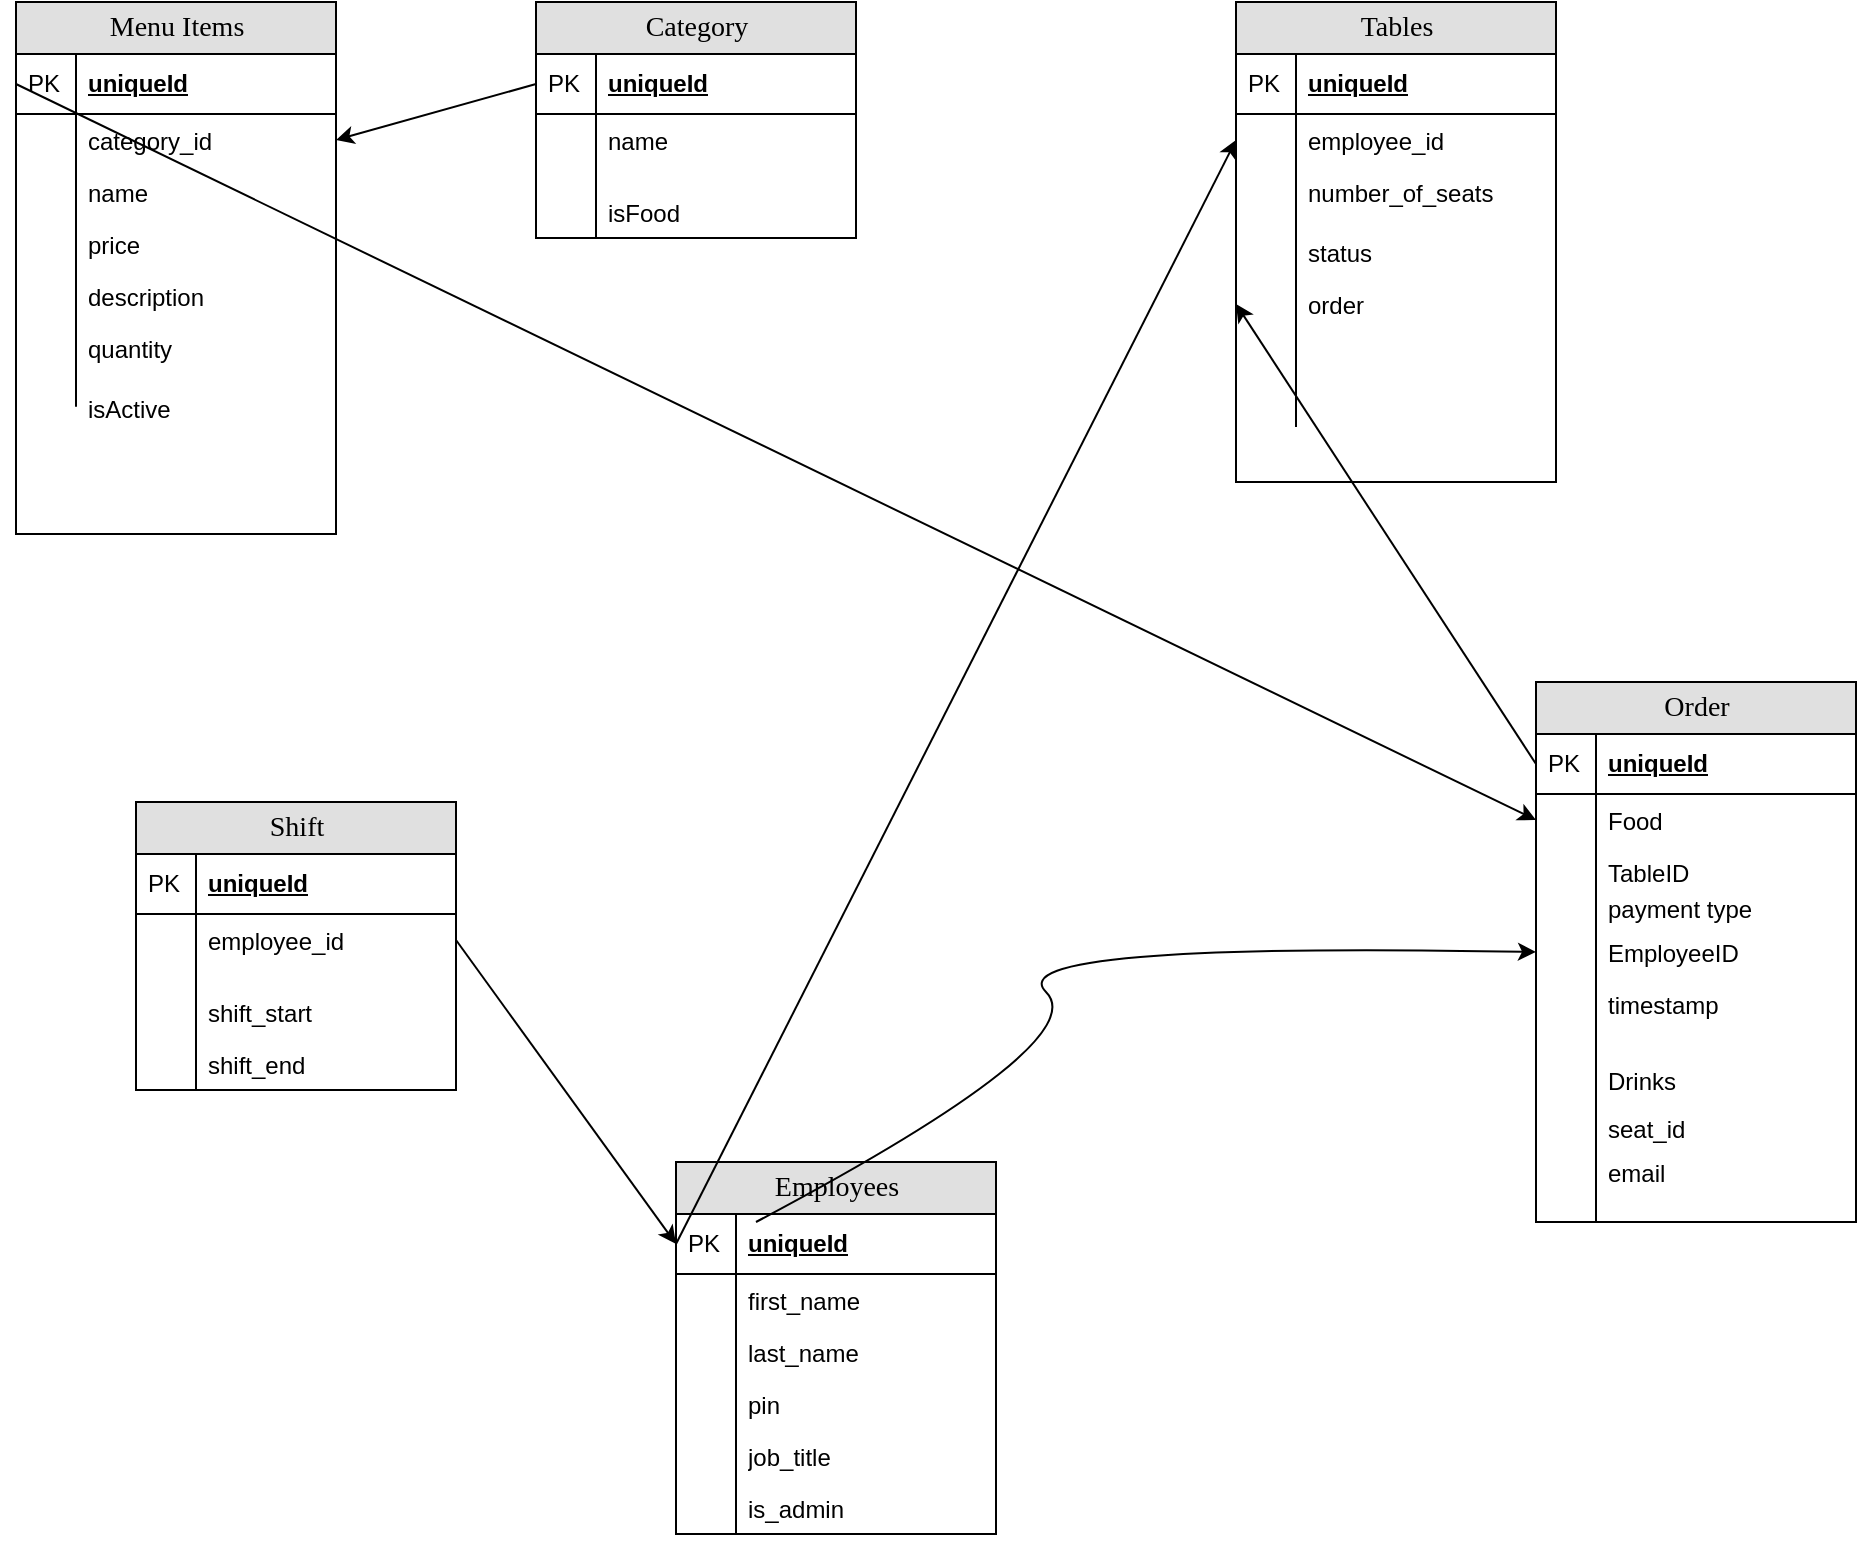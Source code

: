 <mxfile version="14.2.3" type="google"><diagram name="Page-1" id="e56a1550-8fbb-45ad-956c-1786394a9013"><mxGraphModel dx="1561" dy="1050" grid="1" gridSize="10" guides="1" tooltips="1" connect="1" arrows="1" fold="1" page="1" pageScale="1" pageWidth="1100" pageHeight="850" background="#ffffff" math="0" shadow="0"><root><mxCell id="0"/><mxCell id="1" parent="0"/><mxCell id="2e49270ec7c68f3f-80" value="Menu Items" style="swimlane;html=1;fontStyle=0;childLayout=stackLayout;horizontal=1;startSize=26;fillColor=#e0e0e0;horizontalStack=0;resizeParent=1;resizeLast=0;collapsible=1;marginBottom=0;swimlaneFillColor=#ffffff;align=center;rounded=0;shadow=0;comic=0;labelBackgroundColor=none;strokeWidth=1;fontFamily=Verdana;fontSize=14" parent="1" vertex="1"><mxGeometry x="30" y="40" width="160" height="266" as="geometry"/></mxCell><mxCell id="2e49270ec7c68f3f-81" value="uniqueId" style="shape=partialRectangle;top=0;left=0;right=0;bottom=1;html=1;align=left;verticalAlign=middle;fillColor=none;spacingLeft=34;spacingRight=4;whiteSpace=wrap;overflow=hidden;rotatable=0;points=[[0,0.5],[1,0.5]];portConstraint=eastwest;dropTarget=0;fontStyle=5;" parent="2e49270ec7c68f3f-80" vertex="1"><mxGeometry y="26" width="160" height="30" as="geometry"/></mxCell><mxCell id="2e49270ec7c68f3f-82" value="PK" style="shape=partialRectangle;top=0;left=0;bottom=0;html=1;fillColor=none;align=left;verticalAlign=middle;spacingLeft=4;spacingRight=4;whiteSpace=wrap;overflow=hidden;rotatable=0;points=[];portConstraint=eastwest;part=1;" parent="2e49270ec7c68f3f-81" vertex="1" connectable="0"><mxGeometry width="30" height="30" as="geometry"/></mxCell><mxCell id="2e49270ec7c68f3f-83" value="&lt;div&gt;category_id&lt;/div&gt;" style="shape=partialRectangle;top=0;left=0;right=0;bottom=0;html=1;align=left;verticalAlign=top;fillColor=none;spacingLeft=34;spacingRight=4;whiteSpace=wrap;overflow=hidden;rotatable=0;points=[[0,0.5],[1,0.5]];portConstraint=eastwest;dropTarget=0;" parent="2e49270ec7c68f3f-80" vertex="1"><mxGeometry y="56" width="160" height="26" as="geometry"/></mxCell><mxCell id="2e49270ec7c68f3f-84" value="" style="shape=partialRectangle;top=0;left=0;bottom=0;html=1;fillColor=none;align=left;verticalAlign=top;spacingLeft=4;spacingRight=4;whiteSpace=wrap;overflow=hidden;rotatable=0;points=[];portConstraint=eastwest;part=1;" parent="2e49270ec7c68f3f-83" vertex="1" connectable="0"><mxGeometry width="30" height="26" as="geometry"/></mxCell><mxCell id="2e49270ec7c68f3f-85" value="&lt;div&gt;name&lt;/div&gt;" style="shape=partialRectangle;top=0;left=0;right=0;bottom=0;html=1;align=left;verticalAlign=top;fillColor=none;spacingLeft=34;spacingRight=4;whiteSpace=wrap;overflow=hidden;rotatable=0;points=[[0,0.5],[1,0.5]];portConstraint=eastwest;dropTarget=0;" parent="2e49270ec7c68f3f-80" vertex="1"><mxGeometry y="82" width="160" height="26" as="geometry"/></mxCell><mxCell id="2e49270ec7c68f3f-86" value="" style="shape=partialRectangle;top=0;left=0;bottom=0;html=1;fillColor=none;align=left;verticalAlign=top;spacingLeft=4;spacingRight=4;whiteSpace=wrap;overflow=hidden;rotatable=0;points=[];portConstraint=eastwest;part=1;" parent="2e49270ec7c68f3f-85" vertex="1" connectable="0"><mxGeometry width="30" height="26" as="geometry"/></mxCell><mxCell id="2e49270ec7c68f3f-87" value="price" style="shape=partialRectangle;top=0;left=0;right=0;bottom=0;html=1;align=left;verticalAlign=top;fillColor=none;spacingLeft=34;spacingRight=4;whiteSpace=wrap;overflow=hidden;rotatable=0;points=[[0,0.5],[1,0.5]];portConstraint=eastwest;dropTarget=0;" parent="2e49270ec7c68f3f-80" vertex="1"><mxGeometry y="108" width="160" height="26" as="geometry"/></mxCell><mxCell id="2e49270ec7c68f3f-88" value="" style="shape=partialRectangle;top=0;left=0;bottom=0;html=1;fillColor=none;align=left;verticalAlign=top;spacingLeft=4;spacingRight=4;whiteSpace=wrap;overflow=hidden;rotatable=0;points=[];portConstraint=eastwest;part=1;" parent="2e49270ec7c68f3f-87" vertex="1" connectable="0"><mxGeometry width="30" height="26" as="geometry"/></mxCell><mxCell id="2e49270ec7c68f3f-89" value="description&lt;br&gt;" style="shape=partialRectangle;top=0;left=0;right=0;bottom=0;html=1;align=left;verticalAlign=top;fillColor=none;spacingLeft=34;spacingRight=4;whiteSpace=wrap;overflow=hidden;rotatable=0;points=[[0,0.5],[1,0.5]];portConstraint=eastwest;dropTarget=0;" parent="2e49270ec7c68f3f-80" vertex="1"><mxGeometry y="134" width="160" height="26" as="geometry"/></mxCell><mxCell id="2e49270ec7c68f3f-90" value="" style="shape=partialRectangle;top=0;left=0;bottom=0;html=1;fillColor=none;align=left;verticalAlign=top;spacingLeft=4;spacingRight=4;whiteSpace=wrap;overflow=hidden;rotatable=0;points=[];portConstraint=eastwest;part=1;" parent="2e49270ec7c68f3f-89" vertex="1" connectable="0"><mxGeometry width="30" height="26" as="geometry"/></mxCell><mxCell id="O3LlDDadILPvk2XZtuo4-7" value="quantity" style="shape=partialRectangle;top=0;left=0;right=0;bottom=0;html=1;align=left;verticalAlign=top;fillColor=none;spacingLeft=34;spacingRight=4;whiteSpace=wrap;overflow=hidden;rotatable=0;points=[[0,0.5],[1,0.5]];portConstraint=eastwest;dropTarget=0;" vertex="1" parent="2e49270ec7c68f3f-80"><mxGeometry y="160" width="160" height="30" as="geometry"/></mxCell><mxCell id="O3LlDDadILPvk2XZtuo4-8" value="" style="shape=partialRectangle;top=0;left=0;bottom=0;html=1;fillColor=none;align=left;verticalAlign=top;spacingLeft=4;spacingRight=4;whiteSpace=wrap;overflow=hidden;rotatable=0;points=[];portConstraint=eastwest;part=1;" connectable="0" vertex="1" parent="O3LlDDadILPvk2XZtuo4-7"><mxGeometry width="30" height="30" as="geometry"/></mxCell><mxCell id="O3LlDDadILPvk2XZtuo4-9" value="isActive" style="shape=partialRectangle;top=0;left=0;right=0;bottom=0;html=1;align=left;verticalAlign=top;fillColor=none;spacingLeft=34;spacingRight=4;whiteSpace=wrap;overflow=hidden;rotatable=0;points=[[0,0.5],[1,0.5]];portConstraint=eastwest;dropTarget=0;" vertex="1" parent="2e49270ec7c68f3f-80"><mxGeometry y="190" width="160" height="30" as="geometry"/></mxCell><mxCell id="O3LlDDadILPvk2XZtuo4-10" value="" style="shape=partialRectangle;top=0;left=0;bottom=0;html=1;fillColor=none;align=left;verticalAlign=top;spacingLeft=4;spacingRight=4;whiteSpace=wrap;overflow=hidden;rotatable=0;points=[];portConstraint=eastwest;part=1;" connectable="0" vertex="1" parent="O3LlDDadILPvk2XZtuo4-9"><mxGeometry width="30" height="11.842" as="geometry"/></mxCell><mxCell id="xDoJ1D5nfONANP4V4X9T-1" value="Employees" style="swimlane;html=1;fontStyle=0;childLayout=stackLayout;horizontal=1;startSize=26;fillColor=#e0e0e0;horizontalStack=0;resizeParent=1;resizeLast=0;collapsible=1;marginBottom=0;swimlaneFillColor=#ffffff;align=center;rounded=0;shadow=0;comic=0;labelBackgroundColor=none;strokeWidth=1;fontFamily=Verdana;fontSize=14" vertex="1" parent="1"><mxGeometry x="360" y="620" width="160" height="186" as="geometry"/></mxCell><mxCell id="xDoJ1D5nfONANP4V4X9T-2" value="uniqueId" style="shape=partialRectangle;top=0;left=0;right=0;bottom=1;html=1;align=left;verticalAlign=middle;fillColor=none;spacingLeft=34;spacingRight=4;whiteSpace=wrap;overflow=hidden;rotatable=0;points=[[0,0.5],[1,0.5]];portConstraint=eastwest;dropTarget=0;fontStyle=5;" vertex="1" parent="xDoJ1D5nfONANP4V4X9T-1"><mxGeometry y="26" width="160" height="30" as="geometry"/></mxCell><mxCell id="xDoJ1D5nfONANP4V4X9T-3" value="PK" style="shape=partialRectangle;top=0;left=0;bottom=0;html=1;fillColor=none;align=left;verticalAlign=middle;spacingLeft=4;spacingRight=4;whiteSpace=wrap;overflow=hidden;rotatable=0;points=[];portConstraint=eastwest;part=1;" vertex="1" connectable="0" parent="xDoJ1D5nfONANP4V4X9T-2"><mxGeometry width="30" height="30" as="geometry"/></mxCell><mxCell id="xDoJ1D5nfONANP4V4X9T-4" value="&lt;div&gt;first_name&lt;/div&gt;&lt;div&gt;&lt;br&gt;&lt;/div&gt;" style="shape=partialRectangle;top=0;left=0;right=0;bottom=0;html=1;align=left;verticalAlign=top;fillColor=none;spacingLeft=34;spacingRight=4;whiteSpace=wrap;overflow=hidden;rotatable=0;points=[[0,0.5],[1,0.5]];portConstraint=eastwest;dropTarget=0;" vertex="1" parent="xDoJ1D5nfONANP4V4X9T-1"><mxGeometry y="56" width="160" height="26" as="geometry"/></mxCell><mxCell id="xDoJ1D5nfONANP4V4X9T-5" value="" style="shape=partialRectangle;top=0;left=0;bottom=0;html=1;fillColor=none;align=left;verticalAlign=top;spacingLeft=4;spacingRight=4;whiteSpace=wrap;overflow=hidden;rotatable=0;points=[];portConstraint=eastwest;part=1;" vertex="1" connectable="0" parent="xDoJ1D5nfONANP4V4X9T-4"><mxGeometry width="30" height="26" as="geometry"/></mxCell><mxCell id="xDoJ1D5nfONANP4V4X9T-6" value="&lt;div&gt;last_name&lt;/div&gt;" style="shape=partialRectangle;top=0;left=0;right=0;bottom=0;html=1;align=left;verticalAlign=top;fillColor=none;spacingLeft=34;spacingRight=4;whiteSpace=wrap;overflow=hidden;rotatable=0;points=[[0,0.5],[1,0.5]];portConstraint=eastwest;dropTarget=0;" vertex="1" parent="xDoJ1D5nfONANP4V4X9T-1"><mxGeometry y="82" width="160" height="26" as="geometry"/></mxCell><mxCell id="xDoJ1D5nfONANP4V4X9T-7" value="" style="shape=partialRectangle;top=0;left=0;bottom=0;html=1;fillColor=none;align=left;verticalAlign=top;spacingLeft=4;spacingRight=4;whiteSpace=wrap;overflow=hidden;rotatable=0;points=[];portConstraint=eastwest;part=1;" vertex="1" connectable="0" parent="xDoJ1D5nfONANP4V4X9T-6"><mxGeometry width="30" height="26" as="geometry"/></mxCell><mxCell id="xDoJ1D5nfONANP4V4X9T-12" value="pin" style="shape=partialRectangle;top=0;left=0;right=0;bottom=0;html=1;align=left;verticalAlign=top;fillColor=none;spacingLeft=34;spacingRight=4;whiteSpace=wrap;overflow=hidden;rotatable=0;points=[[0,0.5],[1,0.5]];portConstraint=eastwest;dropTarget=0;" vertex="1" parent="xDoJ1D5nfONANP4V4X9T-1"><mxGeometry y="108" width="160" height="26" as="geometry"/></mxCell><mxCell id="xDoJ1D5nfONANP4V4X9T-13" value="" style="shape=partialRectangle;top=0;left=0;bottom=0;html=1;fillColor=none;align=left;verticalAlign=top;spacingLeft=4;spacingRight=4;whiteSpace=wrap;overflow=hidden;rotatable=0;points=[];portConstraint=eastwest;part=1;" vertex="1" connectable="0" parent="xDoJ1D5nfONANP4V4X9T-12"><mxGeometry width="30" height="26" as="geometry"/></mxCell><mxCell id="xDoJ1D5nfONANP4V4X9T-8" value="job_title" style="shape=partialRectangle;top=0;left=0;right=0;bottom=0;html=1;align=left;verticalAlign=top;fillColor=none;spacingLeft=34;spacingRight=4;whiteSpace=wrap;overflow=hidden;rotatable=0;points=[[0,0.5],[1,0.5]];portConstraint=eastwest;dropTarget=0;" vertex="1" parent="xDoJ1D5nfONANP4V4X9T-1"><mxGeometry y="134" width="160" height="26" as="geometry"/></mxCell><mxCell id="xDoJ1D5nfONANP4V4X9T-9" value="" style="shape=partialRectangle;top=0;left=0;bottom=0;html=1;fillColor=none;align=left;verticalAlign=top;spacingLeft=4;spacingRight=4;whiteSpace=wrap;overflow=hidden;rotatable=0;points=[];portConstraint=eastwest;part=1;" vertex="1" connectable="0" parent="xDoJ1D5nfONANP4V4X9T-8"><mxGeometry width="30" height="26" as="geometry"/></mxCell><mxCell id="W7rgoxHHHJuveklzbQjT-36" value="&lt;div&gt;is_admin&lt;/div&gt;" style="shape=partialRectangle;top=0;left=0;right=0;bottom=0;html=1;align=left;verticalAlign=top;fillColor=none;spacingLeft=34;spacingRight=4;whiteSpace=wrap;overflow=hidden;rotatable=0;points=[[0,0.5],[1,0.5]];portConstraint=eastwest;dropTarget=0;" vertex="1" parent="xDoJ1D5nfONANP4V4X9T-1"><mxGeometry y="160" width="160" height="26" as="geometry"/></mxCell><mxCell id="W7rgoxHHHJuveklzbQjT-37" value="" style="shape=partialRectangle;top=0;left=0;bottom=0;html=1;fillColor=none;align=left;verticalAlign=top;spacingLeft=4;spacingRight=4;whiteSpace=wrap;overflow=hidden;rotatable=0;points=[];portConstraint=eastwest;part=1;" connectable="0" vertex="1" parent="W7rgoxHHHJuveklzbQjT-36"><mxGeometry width="30" height="26" as="geometry"/></mxCell><mxCell id="W7rgoxHHHJuveklzbQjT-1" value="Tables" style="swimlane;html=1;fontStyle=0;childLayout=stackLayout;horizontal=1;startSize=26;fillColor=#e0e0e0;horizontalStack=0;resizeParent=1;resizeLast=0;collapsible=1;marginBottom=0;swimlaneFillColor=#ffffff;align=center;rounded=0;shadow=0;comic=0;labelBackgroundColor=none;strokeWidth=1;fontFamily=Verdana;fontSize=14" vertex="1" parent="1"><mxGeometry x="640" y="40" width="160" height="240" as="geometry"/></mxCell><mxCell id="W7rgoxHHHJuveklzbQjT-2" value="uniqueId" style="shape=partialRectangle;top=0;left=0;right=0;bottom=1;html=1;align=left;verticalAlign=middle;fillColor=none;spacingLeft=34;spacingRight=4;whiteSpace=wrap;overflow=hidden;rotatable=0;points=[[0,0.5],[1,0.5]];portConstraint=eastwest;dropTarget=0;fontStyle=5;" vertex="1" parent="W7rgoxHHHJuveklzbQjT-1"><mxGeometry y="26" width="160" height="30" as="geometry"/></mxCell><mxCell id="W7rgoxHHHJuveklzbQjT-3" value="PK" style="shape=partialRectangle;top=0;left=0;bottom=0;html=1;fillColor=none;align=left;verticalAlign=middle;spacingLeft=4;spacingRight=4;whiteSpace=wrap;overflow=hidden;rotatable=0;points=[];portConstraint=eastwest;part=1;" connectable="0" vertex="1" parent="W7rgoxHHHJuveklzbQjT-2"><mxGeometry width="30" height="30" as="geometry"/></mxCell><mxCell id="W7rgoxHHHJuveklzbQjT-4" value="employee_id" style="shape=partialRectangle;top=0;left=0;right=0;bottom=0;html=1;align=left;verticalAlign=top;fillColor=none;spacingLeft=34;spacingRight=4;whiteSpace=wrap;overflow=hidden;rotatable=0;points=[[0,0.5],[1,0.5]];portConstraint=eastwest;dropTarget=0;" vertex="1" parent="W7rgoxHHHJuveklzbQjT-1"><mxGeometry y="56" width="160" height="26" as="geometry"/></mxCell><mxCell id="W7rgoxHHHJuveklzbQjT-5" value="" style="shape=partialRectangle;top=0;left=0;bottom=0;html=1;fillColor=none;align=left;verticalAlign=top;spacingLeft=4;spacingRight=4;whiteSpace=wrap;overflow=hidden;rotatable=0;points=[];portConstraint=eastwest;part=1;" connectable="0" vertex="1" parent="W7rgoxHHHJuveklzbQjT-4"><mxGeometry width="30" height="26" as="geometry"/></mxCell><mxCell id="W7rgoxHHHJuveklzbQjT-6" value="&lt;div&gt;number_of_seats&lt;/div&gt;" style="shape=partialRectangle;top=0;left=0;right=0;bottom=0;html=1;align=left;verticalAlign=top;fillColor=none;spacingLeft=34;spacingRight=4;whiteSpace=wrap;overflow=hidden;rotatable=0;points=[[0,0.5],[1,0.5]];portConstraint=eastwest;dropTarget=0;" vertex="1" parent="W7rgoxHHHJuveklzbQjT-1"><mxGeometry y="82" width="160" height="30" as="geometry"/></mxCell><mxCell id="W7rgoxHHHJuveklzbQjT-7" value="" style="shape=partialRectangle;top=0;left=0;bottom=0;html=1;fillColor=none;align=left;verticalAlign=top;spacingLeft=4;spacingRight=4;whiteSpace=wrap;overflow=hidden;rotatable=0;points=[];portConstraint=eastwest;part=1;" connectable="0" vertex="1" parent="W7rgoxHHHJuveklzbQjT-6"><mxGeometry width="30" height="30" as="geometry"/></mxCell><mxCell id="W7rgoxHHHJuveklzbQjT-8" value="status" style="shape=partialRectangle;top=0;left=0;right=0;bottom=0;html=1;align=left;verticalAlign=top;fillColor=none;spacingLeft=34;spacingRight=4;whiteSpace=wrap;overflow=hidden;rotatable=0;points=[[0,0.5],[1,0.5]];portConstraint=eastwest;dropTarget=0;" vertex="1" parent="W7rgoxHHHJuveklzbQjT-1"><mxGeometry y="112" width="160" height="26" as="geometry"/></mxCell><mxCell id="W7rgoxHHHJuveklzbQjT-9" value="" style="shape=partialRectangle;top=0;left=0;bottom=0;html=1;fillColor=none;align=left;verticalAlign=top;spacingLeft=4;spacingRight=4;whiteSpace=wrap;overflow=hidden;rotatable=0;points=[];portConstraint=eastwest;part=1;" connectable="0" vertex="1" parent="W7rgoxHHHJuveklzbQjT-8"><mxGeometry width="30" height="26" as="geometry"/></mxCell><mxCell id="xDoJ1D5nfONANP4V4X9T-47" value="&lt;div&gt;order&lt;/div&gt;" style="shape=partialRectangle;top=0;left=0;right=0;bottom=0;html=1;align=left;verticalAlign=top;fillColor=none;spacingLeft=34;spacingRight=4;whiteSpace=wrap;overflow=hidden;rotatable=0;points=[[0,0.5],[1,0.5]];portConstraint=eastwest;dropTarget=0;" vertex="1" parent="W7rgoxHHHJuveklzbQjT-1"><mxGeometry y="138" width="160" height="26" as="geometry"/></mxCell><mxCell id="xDoJ1D5nfONANP4V4X9T-48" value="" style="shape=partialRectangle;top=0;left=0;bottom=0;html=1;fillColor=none;align=left;verticalAlign=top;spacingLeft=4;spacingRight=4;whiteSpace=wrap;overflow=hidden;rotatable=0;points=[];portConstraint=eastwest;part=1;" connectable="0" vertex="1" parent="xDoJ1D5nfONANP4V4X9T-47"><mxGeometry width="30" height="26" as="geometry"/></mxCell><mxCell id="xDoJ1D5nfONANP4V4X9T-10" value="" style="shape=partialRectangle;top=0;left=0;right=0;bottom=0;html=1;align=left;verticalAlign=top;fillColor=none;spacingLeft=34;spacingRight=4;whiteSpace=wrap;overflow=hidden;rotatable=0;points=[[0,0.5],[1,0.5]];portConstraint=eastwest;dropTarget=0;" vertex="1" parent="W7rgoxHHHJuveklzbQjT-1"><mxGeometry y="164" width="160" height="38" as="geometry"/></mxCell><mxCell id="xDoJ1D5nfONANP4V4X9T-11" value="" style="shape=partialRectangle;top=0;left=0;bottom=0;html=1;fillColor=none;align=left;verticalAlign=top;spacingLeft=4;spacingRight=4;whiteSpace=wrap;overflow=hidden;rotatable=0;points=[];portConstraint=eastwest;part=1;" vertex="1" connectable="0" parent="xDoJ1D5nfONANP4V4X9T-10"><mxGeometry width="30" height="38" as="geometry"/></mxCell><mxCell id="W7rgoxHHHJuveklzbQjT-10" value="" style="shape=partialRectangle;top=0;left=0;right=0;bottom=0;html=1;align=left;verticalAlign=top;fillColor=none;spacingLeft=34;spacingRight=4;whiteSpace=wrap;overflow=hidden;rotatable=0;points=[[0,0.5],[1,0.5]];portConstraint=eastwest;dropTarget=0;" vertex="1" parent="W7rgoxHHHJuveklzbQjT-1"><mxGeometry y="202" width="160" height="10" as="geometry"/></mxCell><mxCell id="W7rgoxHHHJuveklzbQjT-11" value="" style="shape=partialRectangle;top=0;left=0;bottom=0;html=1;fillColor=none;align=left;verticalAlign=top;spacingLeft=4;spacingRight=4;whiteSpace=wrap;overflow=hidden;rotatable=0;points=[];portConstraint=eastwest;part=1;" connectable="0" vertex="1" parent="W7rgoxHHHJuveklzbQjT-10"><mxGeometry width="30" height="10" as="geometry"/></mxCell><mxCell id="xDoJ1D5nfONANP4V4X9T-14" value="" style="endArrow=classic;html=1;exitX=0;exitY=0.5;exitDx=0;exitDy=0;entryX=0;entryY=0.5;entryDx=0;entryDy=0;" edge="1" parent="1" source="xDoJ1D5nfONANP4V4X9T-2" target="W7rgoxHHHJuveklzbQjT-4"><mxGeometry width="50" height="50" relative="1" as="geometry"><mxPoint x="520" y="560" as="sourcePoint"/><mxPoint x="570" y="510" as="targetPoint"/></mxGeometry></mxCell><mxCell id="W7rgoxHHHJuveklzbQjT-12" value="Order" style="swimlane;html=1;fontStyle=0;childLayout=stackLayout;horizontal=1;startSize=26;fillColor=#e0e0e0;horizontalStack=0;resizeParent=1;resizeLast=0;collapsible=1;marginBottom=0;swimlaneFillColor=#ffffff;align=center;rounded=0;shadow=0;comic=0;labelBackgroundColor=none;strokeWidth=1;fontFamily=Verdana;fontSize=14" vertex="1" parent="1"><mxGeometry x="790" y="380" width="160" height="270" as="geometry"/></mxCell><mxCell id="W7rgoxHHHJuveklzbQjT-13" value="uniqueId" style="shape=partialRectangle;top=0;left=0;right=0;bottom=1;html=1;align=left;verticalAlign=middle;fillColor=none;spacingLeft=34;spacingRight=4;whiteSpace=wrap;overflow=hidden;rotatable=0;points=[[0,0.5],[1,0.5]];portConstraint=eastwest;dropTarget=0;fontStyle=5;" vertex="1" parent="W7rgoxHHHJuveklzbQjT-12"><mxGeometry y="26" width="160" height="30" as="geometry"/></mxCell><mxCell id="W7rgoxHHHJuveklzbQjT-14" value="PK" style="shape=partialRectangle;top=0;left=0;bottom=0;html=1;fillColor=none;align=left;verticalAlign=middle;spacingLeft=4;spacingRight=4;whiteSpace=wrap;overflow=hidden;rotatable=0;points=[];portConstraint=eastwest;part=1;" connectable="0" vertex="1" parent="W7rgoxHHHJuveklzbQjT-13"><mxGeometry width="30" height="30" as="geometry"/></mxCell><mxCell id="W7rgoxHHHJuveklzbQjT-15" value="Food" style="shape=partialRectangle;top=0;left=0;right=0;bottom=0;html=1;align=left;verticalAlign=top;fillColor=none;spacingLeft=34;spacingRight=4;whiteSpace=wrap;overflow=hidden;rotatable=0;points=[[0,0.5],[1,0.5]];portConstraint=eastwest;dropTarget=0;" vertex="1" parent="W7rgoxHHHJuveklzbQjT-12"><mxGeometry y="56" width="160" height="26" as="geometry"/></mxCell><mxCell id="W7rgoxHHHJuveklzbQjT-16" value="" style="shape=partialRectangle;top=0;left=0;bottom=0;html=1;fillColor=none;align=left;verticalAlign=top;spacingLeft=4;spacingRight=4;whiteSpace=wrap;overflow=hidden;rotatable=0;points=[];portConstraint=eastwest;part=1;" connectable="0" vertex="1" parent="W7rgoxHHHJuveklzbQjT-15"><mxGeometry width="30" height="26" as="geometry"/></mxCell><mxCell id="W7rgoxHHHJuveklzbQjT-21" value="TableID" style="shape=partialRectangle;top=0;left=0;right=0;bottom=0;html=1;align=left;verticalAlign=top;fillColor=none;spacingLeft=34;spacingRight=4;whiteSpace=wrap;overflow=hidden;rotatable=0;points=[[0,0.5],[1,0.5]];portConstraint=eastwest;dropTarget=0;" vertex="1" parent="W7rgoxHHHJuveklzbQjT-12"><mxGeometry y="82" width="160" height="18" as="geometry"/></mxCell><mxCell id="W7rgoxHHHJuveklzbQjT-22" value="" style="shape=partialRectangle;top=0;left=0;bottom=0;html=1;fillColor=none;align=left;verticalAlign=top;spacingLeft=4;spacingRight=4;whiteSpace=wrap;overflow=hidden;rotatable=0;points=[];portConstraint=eastwest;part=1;" connectable="0" vertex="1" parent="W7rgoxHHHJuveklzbQjT-21"><mxGeometry width="30" height="18" as="geometry"/></mxCell><mxCell id="W7rgoxHHHJuveklzbQjT-17" value="payment type" style="shape=partialRectangle;top=0;left=0;right=0;bottom=0;html=1;align=left;verticalAlign=top;fillColor=none;spacingLeft=34;spacingRight=4;whiteSpace=wrap;overflow=hidden;rotatable=0;points=[[0,0.5],[1,0.5]];portConstraint=eastwest;dropTarget=0;" vertex="1" parent="W7rgoxHHHJuveklzbQjT-12"><mxGeometry y="100" width="160" height="22" as="geometry"/></mxCell><mxCell id="W7rgoxHHHJuveklzbQjT-18" value="" style="shape=partialRectangle;top=0;left=0;bottom=0;html=1;fillColor=none;align=left;verticalAlign=top;spacingLeft=4;spacingRight=4;whiteSpace=wrap;overflow=hidden;rotatable=0;points=[];portConstraint=eastwest;part=1;" connectable="0" vertex="1" parent="W7rgoxHHHJuveklzbQjT-17"><mxGeometry width="30" height="22" as="geometry"/></mxCell><mxCell id="O3LlDDadILPvk2XZtuo4-1" value="EmployeeID" style="shape=partialRectangle;top=0;left=0;right=0;bottom=0;html=1;align=left;verticalAlign=top;fillColor=none;spacingLeft=34;spacingRight=4;whiteSpace=wrap;overflow=hidden;rotatable=0;points=[[0,0.5],[1,0.5]];portConstraint=eastwest;dropTarget=0;" vertex="1" parent="W7rgoxHHHJuveklzbQjT-12"><mxGeometry y="122" width="160" height="26" as="geometry"/></mxCell><mxCell id="O3LlDDadILPvk2XZtuo4-2" value="" style="shape=partialRectangle;top=0;left=0;bottom=0;html=1;fillColor=none;align=left;verticalAlign=top;spacingLeft=4;spacingRight=4;whiteSpace=wrap;overflow=hidden;rotatable=0;points=[];portConstraint=eastwest;part=1;" connectable="0" vertex="1" parent="O3LlDDadILPvk2XZtuo4-1"><mxGeometry width="30" height="26" as="geometry"/></mxCell><mxCell id="O3LlDDadILPvk2XZtuo4-11" value="timestamp&lt;br&gt;" style="shape=partialRectangle;top=0;left=0;right=0;bottom=0;html=1;align=left;verticalAlign=top;fillColor=none;spacingLeft=34;spacingRight=4;whiteSpace=wrap;overflow=hidden;rotatable=0;points=[[0,0.5],[1,0.5]];portConstraint=eastwest;dropTarget=0;" vertex="1" parent="W7rgoxHHHJuveklzbQjT-12"><mxGeometry y="148" width="160" height="38" as="geometry"/></mxCell><mxCell id="O3LlDDadILPvk2XZtuo4-12" value="" style="shape=partialRectangle;top=0;left=0;bottom=0;html=1;fillColor=none;align=left;verticalAlign=top;spacingLeft=4;spacingRight=4;whiteSpace=wrap;overflow=hidden;rotatable=0;points=[];portConstraint=eastwest;part=1;" connectable="0" vertex="1" parent="O3LlDDadILPvk2XZtuo4-11"><mxGeometry width="30" height="38" as="geometry"/></mxCell><mxCell id="W7rgoxHHHJuveklzbQjT-19" value="Drinks" style="shape=partialRectangle;top=0;left=0;right=0;bottom=0;html=1;align=left;verticalAlign=top;fillColor=none;spacingLeft=34;spacingRight=4;whiteSpace=wrap;overflow=hidden;rotatable=0;points=[[0,0.5],[1,0.5]];portConstraint=eastwest;dropTarget=0;" vertex="1" parent="W7rgoxHHHJuveklzbQjT-12"><mxGeometry y="186" width="160" height="24" as="geometry"/></mxCell><mxCell id="W7rgoxHHHJuveklzbQjT-20" value="" style="shape=partialRectangle;top=0;left=0;bottom=0;html=1;fillColor=none;align=left;verticalAlign=top;spacingLeft=4;spacingRight=4;whiteSpace=wrap;overflow=hidden;rotatable=0;points=[];portConstraint=eastwest;part=1;" connectable="0" vertex="1" parent="W7rgoxHHHJuveklzbQjT-19"><mxGeometry width="30" height="24" as="geometry"/></mxCell><mxCell id="O3LlDDadILPvk2XZtuo4-13" value="seat_id" style="shape=partialRectangle;top=0;left=0;right=0;bottom=0;html=1;align=left;verticalAlign=top;fillColor=none;spacingLeft=34;spacingRight=4;whiteSpace=wrap;overflow=hidden;rotatable=0;points=[[0,0.5],[1,0.5]];portConstraint=eastwest;dropTarget=0;" vertex="1" parent="W7rgoxHHHJuveklzbQjT-12"><mxGeometry y="210" width="160" height="22" as="geometry"/></mxCell><mxCell id="O3LlDDadILPvk2XZtuo4-14" value="" style="shape=partialRectangle;top=0;left=0;bottom=0;html=1;fillColor=none;align=left;verticalAlign=top;spacingLeft=4;spacingRight=4;whiteSpace=wrap;overflow=hidden;rotatable=0;points=[];portConstraint=eastwest;part=1;" connectable="0" vertex="1" parent="O3LlDDadILPvk2XZtuo4-13"><mxGeometry width="30" height="22" as="geometry"/></mxCell><mxCell id="xDoJ1D5nfONANP4V4X9T-71" value="&lt;div&gt;email&lt;/div&gt;" style="shape=partialRectangle;top=0;left=0;right=0;bottom=0;html=1;align=left;verticalAlign=top;fillColor=none;spacingLeft=34;spacingRight=4;whiteSpace=wrap;overflow=hidden;rotatable=0;points=[[0,0.5],[1,0.5]];portConstraint=eastwest;dropTarget=0;" vertex="1" parent="W7rgoxHHHJuveklzbQjT-12"><mxGeometry y="232" width="160" height="38" as="geometry"/></mxCell><mxCell id="xDoJ1D5nfONANP4V4X9T-72" value="" style="shape=partialRectangle;top=0;left=0;bottom=0;html=1;fillColor=none;align=left;verticalAlign=top;spacingLeft=4;spacingRight=4;whiteSpace=wrap;overflow=hidden;rotatable=0;points=[];portConstraint=eastwest;part=1;" connectable="0" vertex="1" parent="xDoJ1D5nfONANP4V4X9T-71"><mxGeometry width="30" height="38" as="geometry"/></mxCell><mxCell id="xDoJ1D5nfONANP4V4X9T-27" value="&lt;div&gt;Category&lt;/div&gt;" style="swimlane;html=1;fontStyle=0;childLayout=stackLayout;horizontal=1;startSize=26;fillColor=#e0e0e0;horizontalStack=0;resizeParent=1;resizeLast=0;collapsible=1;marginBottom=0;swimlaneFillColor=#ffffff;align=center;rounded=0;shadow=0;comic=0;labelBackgroundColor=none;strokeWidth=1;fontFamily=Verdana;fontSize=14" vertex="1" parent="1"><mxGeometry x="290" y="40" width="160" height="118" as="geometry"/></mxCell><mxCell id="xDoJ1D5nfONANP4V4X9T-28" value="uniqueId" style="shape=partialRectangle;top=0;left=0;right=0;bottom=1;html=1;align=left;verticalAlign=middle;fillColor=none;spacingLeft=34;spacingRight=4;whiteSpace=wrap;overflow=hidden;rotatable=0;points=[[0,0.5],[1,0.5]];portConstraint=eastwest;dropTarget=0;fontStyle=5;" vertex="1" parent="xDoJ1D5nfONANP4V4X9T-27"><mxGeometry y="26" width="160" height="30" as="geometry"/></mxCell><mxCell id="xDoJ1D5nfONANP4V4X9T-29" value="PK" style="shape=partialRectangle;top=0;left=0;bottom=0;html=1;fillColor=none;align=left;verticalAlign=middle;spacingLeft=4;spacingRight=4;whiteSpace=wrap;overflow=hidden;rotatable=0;points=[];portConstraint=eastwest;part=1;" vertex="1" connectable="0" parent="xDoJ1D5nfONANP4V4X9T-28"><mxGeometry width="30" height="30" as="geometry"/></mxCell><mxCell id="xDoJ1D5nfONANP4V4X9T-30" value="&lt;div&gt;name&lt;/div&gt;&lt;div&gt;&lt;br&gt;&lt;/div&gt;" style="shape=partialRectangle;top=0;left=0;right=0;bottom=0;html=1;align=left;verticalAlign=top;fillColor=none;spacingLeft=34;spacingRight=4;whiteSpace=wrap;overflow=hidden;rotatable=0;points=[[0,0.5],[1,0.5]];portConstraint=eastwest;dropTarget=0;" vertex="1" parent="xDoJ1D5nfONANP4V4X9T-27"><mxGeometry y="56" width="160" height="26" as="geometry"/></mxCell><mxCell id="xDoJ1D5nfONANP4V4X9T-31" value="" style="shape=partialRectangle;top=0;left=0;bottom=0;html=1;fillColor=none;align=left;verticalAlign=top;spacingLeft=4;spacingRight=4;whiteSpace=wrap;overflow=hidden;rotatable=0;points=[];portConstraint=eastwest;part=1;" vertex="1" connectable="0" parent="xDoJ1D5nfONANP4V4X9T-30"><mxGeometry width="30" height="26" as="geometry"/></mxCell><mxCell id="xDoJ1D5nfONANP4V4X9T-36" value="" style="shape=partialRectangle;top=0;left=0;right=0;bottom=0;html=1;align=left;verticalAlign=top;fillColor=none;spacingLeft=34;spacingRight=4;whiteSpace=wrap;overflow=hidden;rotatable=0;points=[[0,0.5],[1,0.5]];portConstraint=eastwest;dropTarget=0;" vertex="1" parent="xDoJ1D5nfONANP4V4X9T-27"><mxGeometry y="82" width="160" height="10" as="geometry"/></mxCell><mxCell id="xDoJ1D5nfONANP4V4X9T-37" value="" style="shape=partialRectangle;top=0;left=0;bottom=0;html=1;fillColor=none;align=left;verticalAlign=top;spacingLeft=4;spacingRight=4;whiteSpace=wrap;overflow=hidden;rotatable=0;points=[];portConstraint=eastwest;part=1;" vertex="1" connectable="0" parent="xDoJ1D5nfONANP4V4X9T-36"><mxGeometry width="30" height="10" as="geometry"/></mxCell><mxCell id="O3LlDDadILPvk2XZtuo4-3" value="isFood&lt;br&gt;" style="shape=partialRectangle;top=0;left=0;right=0;bottom=0;html=1;align=left;verticalAlign=top;fillColor=none;spacingLeft=34;spacingRight=4;whiteSpace=wrap;overflow=hidden;rotatable=0;points=[[0,0.5],[1,0.5]];portConstraint=eastwest;dropTarget=0;" vertex="1" parent="xDoJ1D5nfONANP4V4X9T-27"><mxGeometry y="92" width="160" height="26" as="geometry"/></mxCell><mxCell id="O3LlDDadILPvk2XZtuo4-4" value="" style="shape=partialRectangle;top=0;left=0;bottom=0;html=1;fillColor=none;align=left;verticalAlign=top;spacingLeft=4;spacingRight=4;whiteSpace=wrap;overflow=hidden;rotatable=0;points=[];portConstraint=eastwest;part=1;" connectable="0" vertex="1" parent="O3LlDDadILPvk2XZtuo4-3"><mxGeometry width="30" height="26" as="geometry"/></mxCell><mxCell id="xDoJ1D5nfONANP4V4X9T-49" value="" style="endArrow=classic;html=1;exitX=0;exitY=0.5;exitDx=0;exitDy=0;entryX=0;entryY=0.5;entryDx=0;entryDy=0;" edge="1" parent="1" source="W7rgoxHHHJuveklzbQjT-13" target="xDoJ1D5nfONANP4V4X9T-47"><mxGeometry width="50" height="50" relative="1" as="geometry"><mxPoint x="520" y="560" as="sourcePoint"/><mxPoint x="570" y="510" as="targetPoint"/></mxGeometry></mxCell><mxCell id="xDoJ1D5nfONANP4V4X9T-51" value="" style="curved=1;endArrow=classic;html=1;entryX=0;entryY=0.5;entryDx=0;entryDy=0;" edge="1" parent="1" target="O3LlDDadILPvk2XZtuo4-1"><mxGeometry width="50" height="50" relative="1" as="geometry"><mxPoint x="400" y="650" as="sourcePoint"/><mxPoint x="570" y="510" as="targetPoint"/><Array as="points"><mxPoint x="570" y="560"/><mxPoint x="520" y="510"/></Array></mxGeometry></mxCell><mxCell id="xDoJ1D5nfONANP4V4X9T-52" value="" style="endArrow=classic;html=1;exitX=0;exitY=0.5;exitDx=0;exitDy=0;entryX=1;entryY=0.5;entryDx=0;entryDy=0;" edge="1" parent="1" source="xDoJ1D5nfONANP4V4X9T-28" target="2e49270ec7c68f3f-83"><mxGeometry width="50" height="50" relative="1" as="geometry"><mxPoint x="520" y="560" as="sourcePoint"/><mxPoint x="570" y="510" as="targetPoint"/></mxGeometry></mxCell><mxCell id="xDoJ1D5nfONANP4V4X9T-59" value="&lt;div&gt;Shift&lt;/div&gt;" style="swimlane;html=1;fontStyle=0;childLayout=stackLayout;horizontal=1;startSize=26;fillColor=#e0e0e0;horizontalStack=0;resizeParent=1;resizeLast=0;collapsible=1;marginBottom=0;swimlaneFillColor=#ffffff;align=center;rounded=0;shadow=0;comic=0;labelBackgroundColor=none;strokeWidth=1;fontFamily=Verdana;fontSize=14" vertex="1" parent="1"><mxGeometry x="90" y="440" width="160" height="144" as="geometry"/></mxCell><mxCell id="xDoJ1D5nfONANP4V4X9T-60" value="uniqueId" style="shape=partialRectangle;top=0;left=0;right=0;bottom=1;html=1;align=left;verticalAlign=middle;fillColor=none;spacingLeft=34;spacingRight=4;whiteSpace=wrap;overflow=hidden;rotatable=0;points=[[0,0.5],[1,0.5]];portConstraint=eastwest;dropTarget=0;fontStyle=5;" vertex="1" parent="xDoJ1D5nfONANP4V4X9T-59"><mxGeometry y="26" width="160" height="30" as="geometry"/></mxCell><mxCell id="xDoJ1D5nfONANP4V4X9T-61" value="PK" style="shape=partialRectangle;top=0;left=0;bottom=0;html=1;fillColor=none;align=left;verticalAlign=middle;spacingLeft=4;spacingRight=4;whiteSpace=wrap;overflow=hidden;rotatable=0;points=[];portConstraint=eastwest;part=1;" vertex="1" connectable="0" parent="xDoJ1D5nfONANP4V4X9T-60"><mxGeometry width="30" height="30" as="geometry"/></mxCell><mxCell id="xDoJ1D5nfONANP4V4X9T-62" value="employee_id" style="shape=partialRectangle;top=0;left=0;right=0;bottom=0;html=1;align=left;verticalAlign=top;fillColor=none;spacingLeft=34;spacingRight=4;whiteSpace=wrap;overflow=hidden;rotatable=0;points=[[0,0.5],[1,0.5]];portConstraint=eastwest;dropTarget=0;" vertex="1" parent="xDoJ1D5nfONANP4V4X9T-59"><mxGeometry y="56" width="160" height="26" as="geometry"/></mxCell><mxCell id="xDoJ1D5nfONANP4V4X9T-63" value="" style="shape=partialRectangle;top=0;left=0;bottom=0;html=1;fillColor=none;align=left;verticalAlign=top;spacingLeft=4;spacingRight=4;whiteSpace=wrap;overflow=hidden;rotatable=0;points=[];portConstraint=eastwest;part=1;" vertex="1" connectable="0" parent="xDoJ1D5nfONANP4V4X9T-62"><mxGeometry width="30" height="26" as="geometry"/></mxCell><mxCell id="xDoJ1D5nfONANP4V4X9T-64" value="" style="shape=partialRectangle;top=0;left=0;right=0;bottom=0;html=1;align=left;verticalAlign=top;fillColor=none;spacingLeft=34;spacingRight=4;whiteSpace=wrap;overflow=hidden;rotatable=0;points=[[0,0.5],[1,0.5]];portConstraint=eastwest;dropTarget=0;" vertex="1" parent="xDoJ1D5nfONANP4V4X9T-59"><mxGeometry y="82" width="160" height="10" as="geometry"/></mxCell><mxCell id="xDoJ1D5nfONANP4V4X9T-65" value="" style="shape=partialRectangle;top=0;left=0;bottom=0;html=1;fillColor=none;align=left;verticalAlign=top;spacingLeft=4;spacingRight=4;whiteSpace=wrap;overflow=hidden;rotatable=0;points=[];portConstraint=eastwest;part=1;" vertex="1" connectable="0" parent="xDoJ1D5nfONANP4V4X9T-64"><mxGeometry width="30" height="10" as="geometry"/></mxCell><mxCell id="xDoJ1D5nfONANP4V4X9T-66" value="shift_start" style="shape=partialRectangle;top=0;left=0;right=0;bottom=0;html=1;align=left;verticalAlign=top;fillColor=none;spacingLeft=34;spacingRight=4;whiteSpace=wrap;overflow=hidden;rotatable=0;points=[[0,0.5],[1,0.5]];portConstraint=eastwest;dropTarget=0;" vertex="1" parent="xDoJ1D5nfONANP4V4X9T-59"><mxGeometry y="92" width="160" height="26" as="geometry"/></mxCell><mxCell id="xDoJ1D5nfONANP4V4X9T-67" value="" style="shape=partialRectangle;top=0;left=0;bottom=0;html=1;fillColor=none;align=left;verticalAlign=top;spacingLeft=4;spacingRight=4;whiteSpace=wrap;overflow=hidden;rotatable=0;points=[];portConstraint=eastwest;part=1;" connectable="0" vertex="1" parent="xDoJ1D5nfONANP4V4X9T-66"><mxGeometry width="30" height="26" as="geometry"/></mxCell><mxCell id="xDoJ1D5nfONANP4V4X9T-68" value="&lt;div&gt;shift_end&lt;/div&gt;" style="shape=partialRectangle;top=0;left=0;right=0;bottom=0;html=1;align=left;verticalAlign=top;fillColor=none;spacingLeft=34;spacingRight=4;whiteSpace=wrap;overflow=hidden;rotatable=0;points=[[0,0.5],[1,0.5]];portConstraint=eastwest;dropTarget=0;" vertex="1" parent="xDoJ1D5nfONANP4V4X9T-59"><mxGeometry y="118" width="160" height="26" as="geometry"/></mxCell><mxCell id="xDoJ1D5nfONANP4V4X9T-69" value="" style="shape=partialRectangle;top=0;left=0;bottom=0;html=1;fillColor=none;align=left;verticalAlign=top;spacingLeft=4;spacingRight=4;whiteSpace=wrap;overflow=hidden;rotatable=0;points=[];portConstraint=eastwest;part=1;" connectable="0" vertex="1" parent="xDoJ1D5nfONANP4V4X9T-68"><mxGeometry width="30" height="26" as="geometry"/></mxCell><mxCell id="W7rgoxHHHJuveklzbQjT-38" value="" style="endArrow=classic;html=1;exitX=1;exitY=0.5;exitDx=0;exitDy=0;entryX=0;entryY=0.5;entryDx=0;entryDy=0;" edge="1" parent="1" source="xDoJ1D5nfONANP4V4X9T-62" target="xDoJ1D5nfONANP4V4X9T-2"><mxGeometry width="50" height="50" relative="1" as="geometry"><mxPoint x="320" y="430" as="sourcePoint"/><mxPoint x="370" y="380" as="targetPoint"/></mxGeometry></mxCell><mxCell id="xDoJ1D5nfONANP4V4X9T-70" value="" style="endArrow=classic;html=1;exitX=0;exitY=0.5;exitDx=0;exitDy=0;entryX=0;entryY=0.5;entryDx=0;entryDy=0;" edge="1" parent="1" source="2e49270ec7c68f3f-81" target="W7rgoxHHHJuveklzbQjT-15"><mxGeometry width="50" height="50" relative="1" as="geometry"><mxPoint x="520" y="560" as="sourcePoint"/><mxPoint x="570" y="510" as="targetPoint"/></mxGeometry></mxCell></root></mxGraphModel></diagram></mxfile>